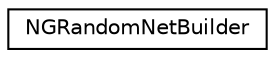 digraph "Graphical Class Hierarchy"
{
  edge [fontname="Helvetica",fontsize="10",labelfontname="Helvetica",labelfontsize="10"];
  node [fontname="Helvetica",fontsize="10",shape=record];
  rankdir="LR";
  Node0 [label="NGRandomNetBuilder",height=0.2,width=0.4,color="black", fillcolor="white", style="filled",URL="$df/d0f/class_n_g_random_net_builder.html",tooltip="A class that builds random network using an algorithm by Markus Hartinger. "];
}
